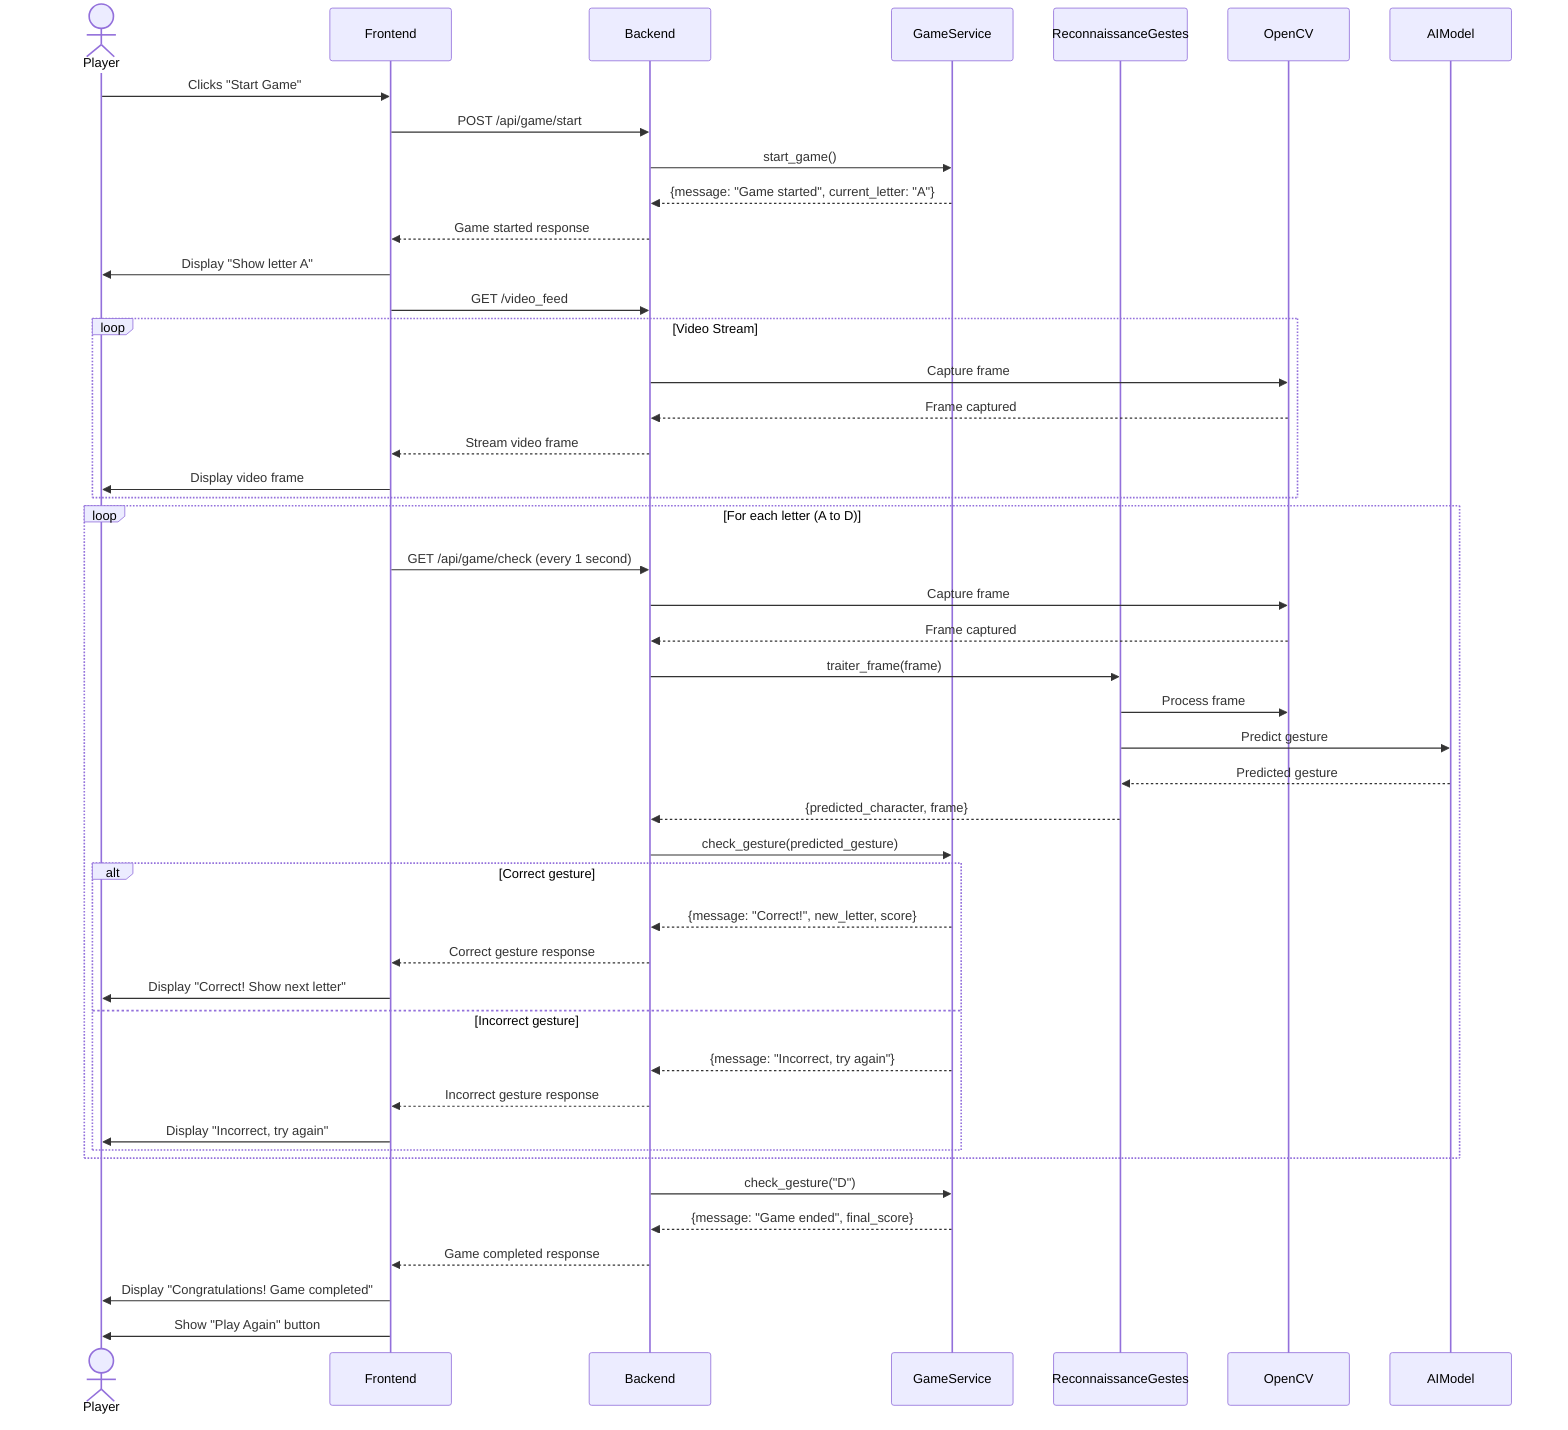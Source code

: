 sequenceDiagram
    actor Player
    participant Frontend
    participant Backend
    participant GameService
    participant ReconnaissanceGestes
    participant OpenCV
    participant AIModel

    Player->>Frontend: Clicks "Start Game"
    Frontend->>Backend: POST /api/game/start
    Backend->>GameService: start_game()
    GameService-->>Backend: {message: "Game started", current_letter: "A"}
    Backend-->>Frontend: Game started response
    Frontend->>Player: Display "Show letter A"

    Frontend->>Backend: GET /video_feed
    loop Video Stream
        Backend->>OpenCV: Capture frame
        OpenCV-->>Backend: Frame captured
        Backend-->>Frontend: Stream video frame
        Frontend->>Player: Display video frame
    end

    loop For each letter (A to D)
        Frontend->>Backend: GET /api/game/check (every 1 second)
        Backend->>OpenCV: Capture frame
        OpenCV-->>Backend: Frame captured
        Backend->>ReconnaissanceGestes: traiter_frame(frame)
        ReconnaissanceGestes->>OpenCV: Process frame
        ReconnaissanceGestes->>AIModel: Predict gesture
        AIModel-->>ReconnaissanceGestes: Predicted gesture
        ReconnaissanceGestes-->>Backend: {predicted_character, frame}
        Backend->>GameService: check_gesture(predicted_gesture)
        
        alt Correct gesture
            GameService-->>Backend: {message: "Correct!", new_letter, score}
            Backend-->>Frontend: Correct gesture response
            Frontend->>Player: Display "Correct! Show next letter"
        else Incorrect gesture
            GameService-->>Backend: {message: "Incorrect, try again"}
            Backend-->>Frontend: Incorrect gesture response
            Frontend->>Player: Display "Incorrect, try again"
        end
    end

    Backend->>GameService: check_gesture("D")
    GameService-->>Backend: {message: "Game ended", final_score}
    Backend-->>Frontend: Game completed response
    Frontend->>Player: Display "Congratulations! Game completed"
    Frontend->>Player: Show "Play Again" button